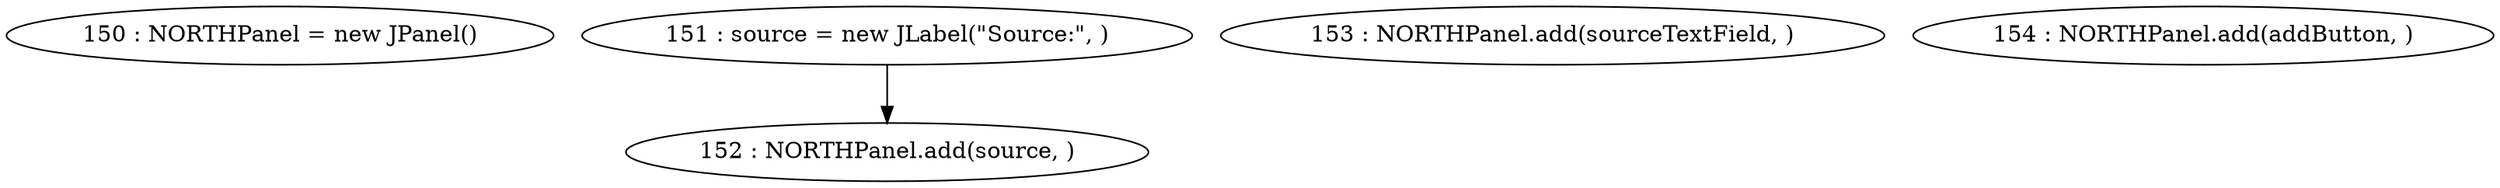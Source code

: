 digraph G {
"150 : NORTHPanel = new JPanel()"
"151 : source = new JLabel(\"Source:\", )"
"151 : source = new JLabel(\"Source:\", )" -> "152 : NORTHPanel.add(source, )"
"152 : NORTHPanel.add(source, )"
"153 : NORTHPanel.add(sourceTextField, )"
"154 : NORTHPanel.add(addButton, )"
}